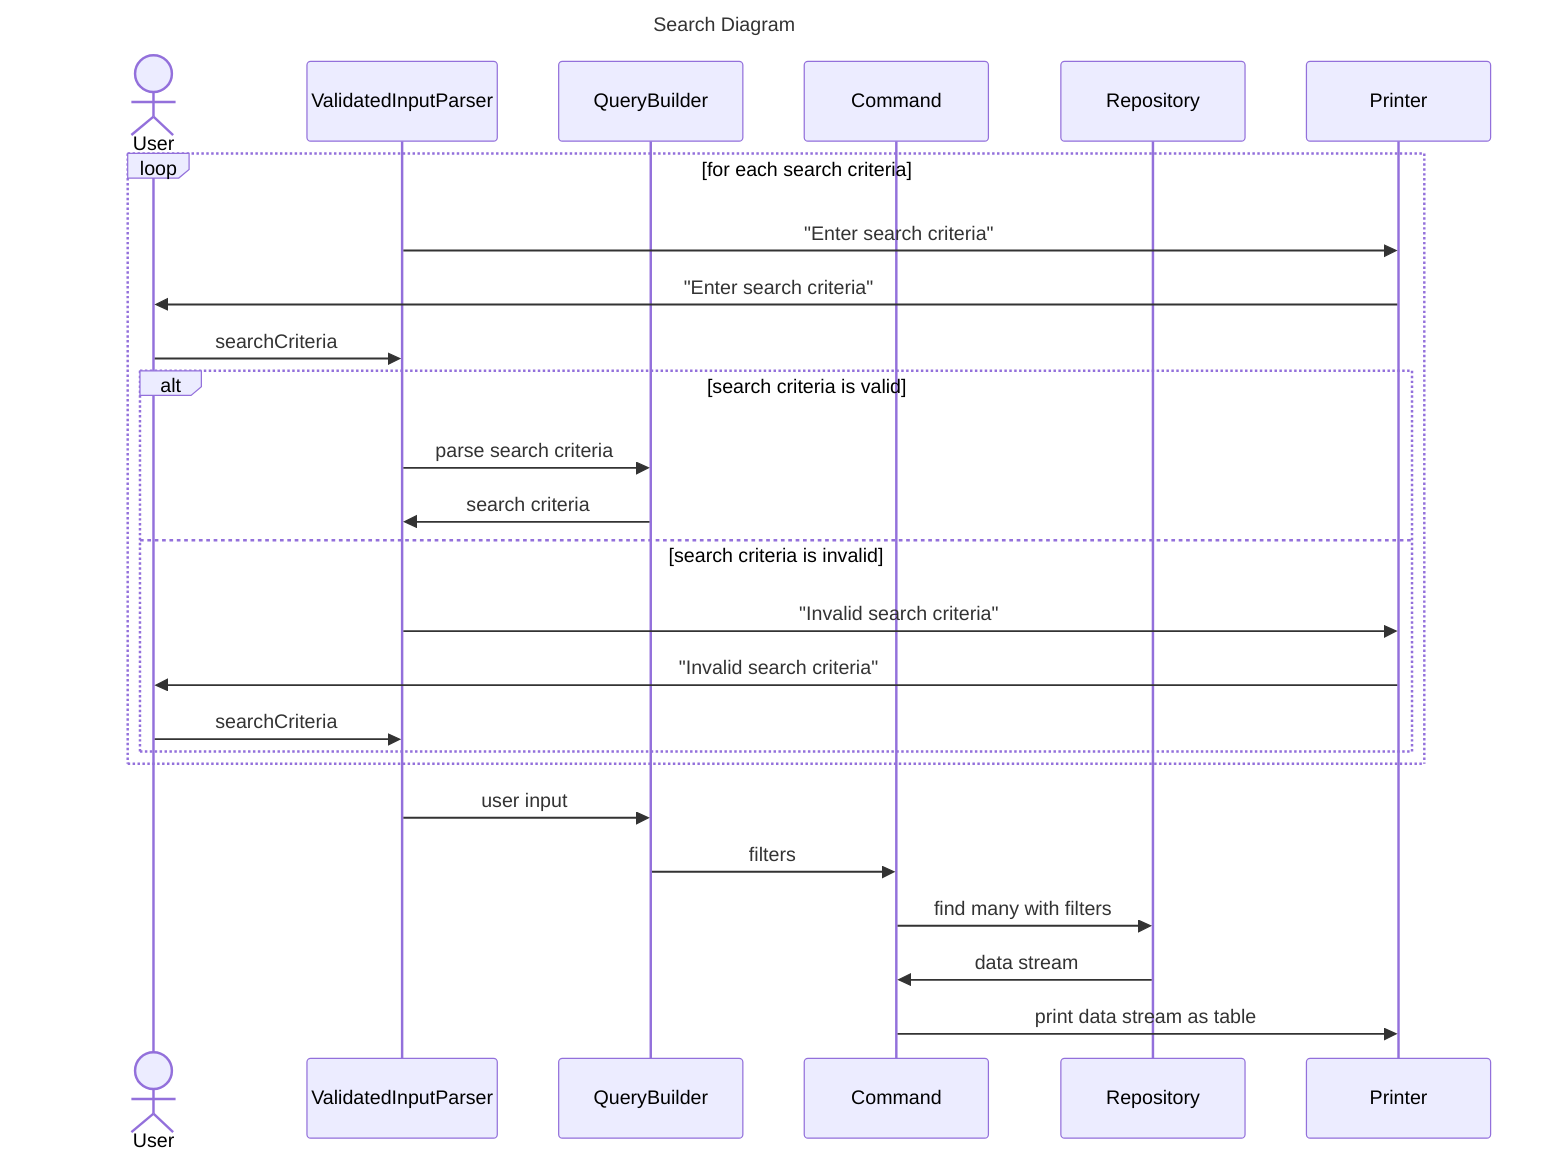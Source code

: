 ---
title: Search Diagram
---

sequenceDiagram
    actor u as User
    participant i as ValidatedInputParser
    participant q as QueryBuilder
    participant c as Command
    participant r as Repository
    participant p as Printer

    loop for each search criteria
        i->>p: "Enter search criteria"
        p->>u: "Enter search criteria"
        u->>i: searchCriteria

        alt search criteria is valid
            i->>q: parse search criteria
            q->>i: search criteria
        else search criteria is invalid
            i->>p: "Invalid search criteria"
            p->>u: "Invalid search criteria"
            u->>i: searchCriteria
        end
    end

    i->>q: user input
    q->>c: filters
    c->>r: find many with filters
    r->>c: data stream
    c->>p: print data stream as table